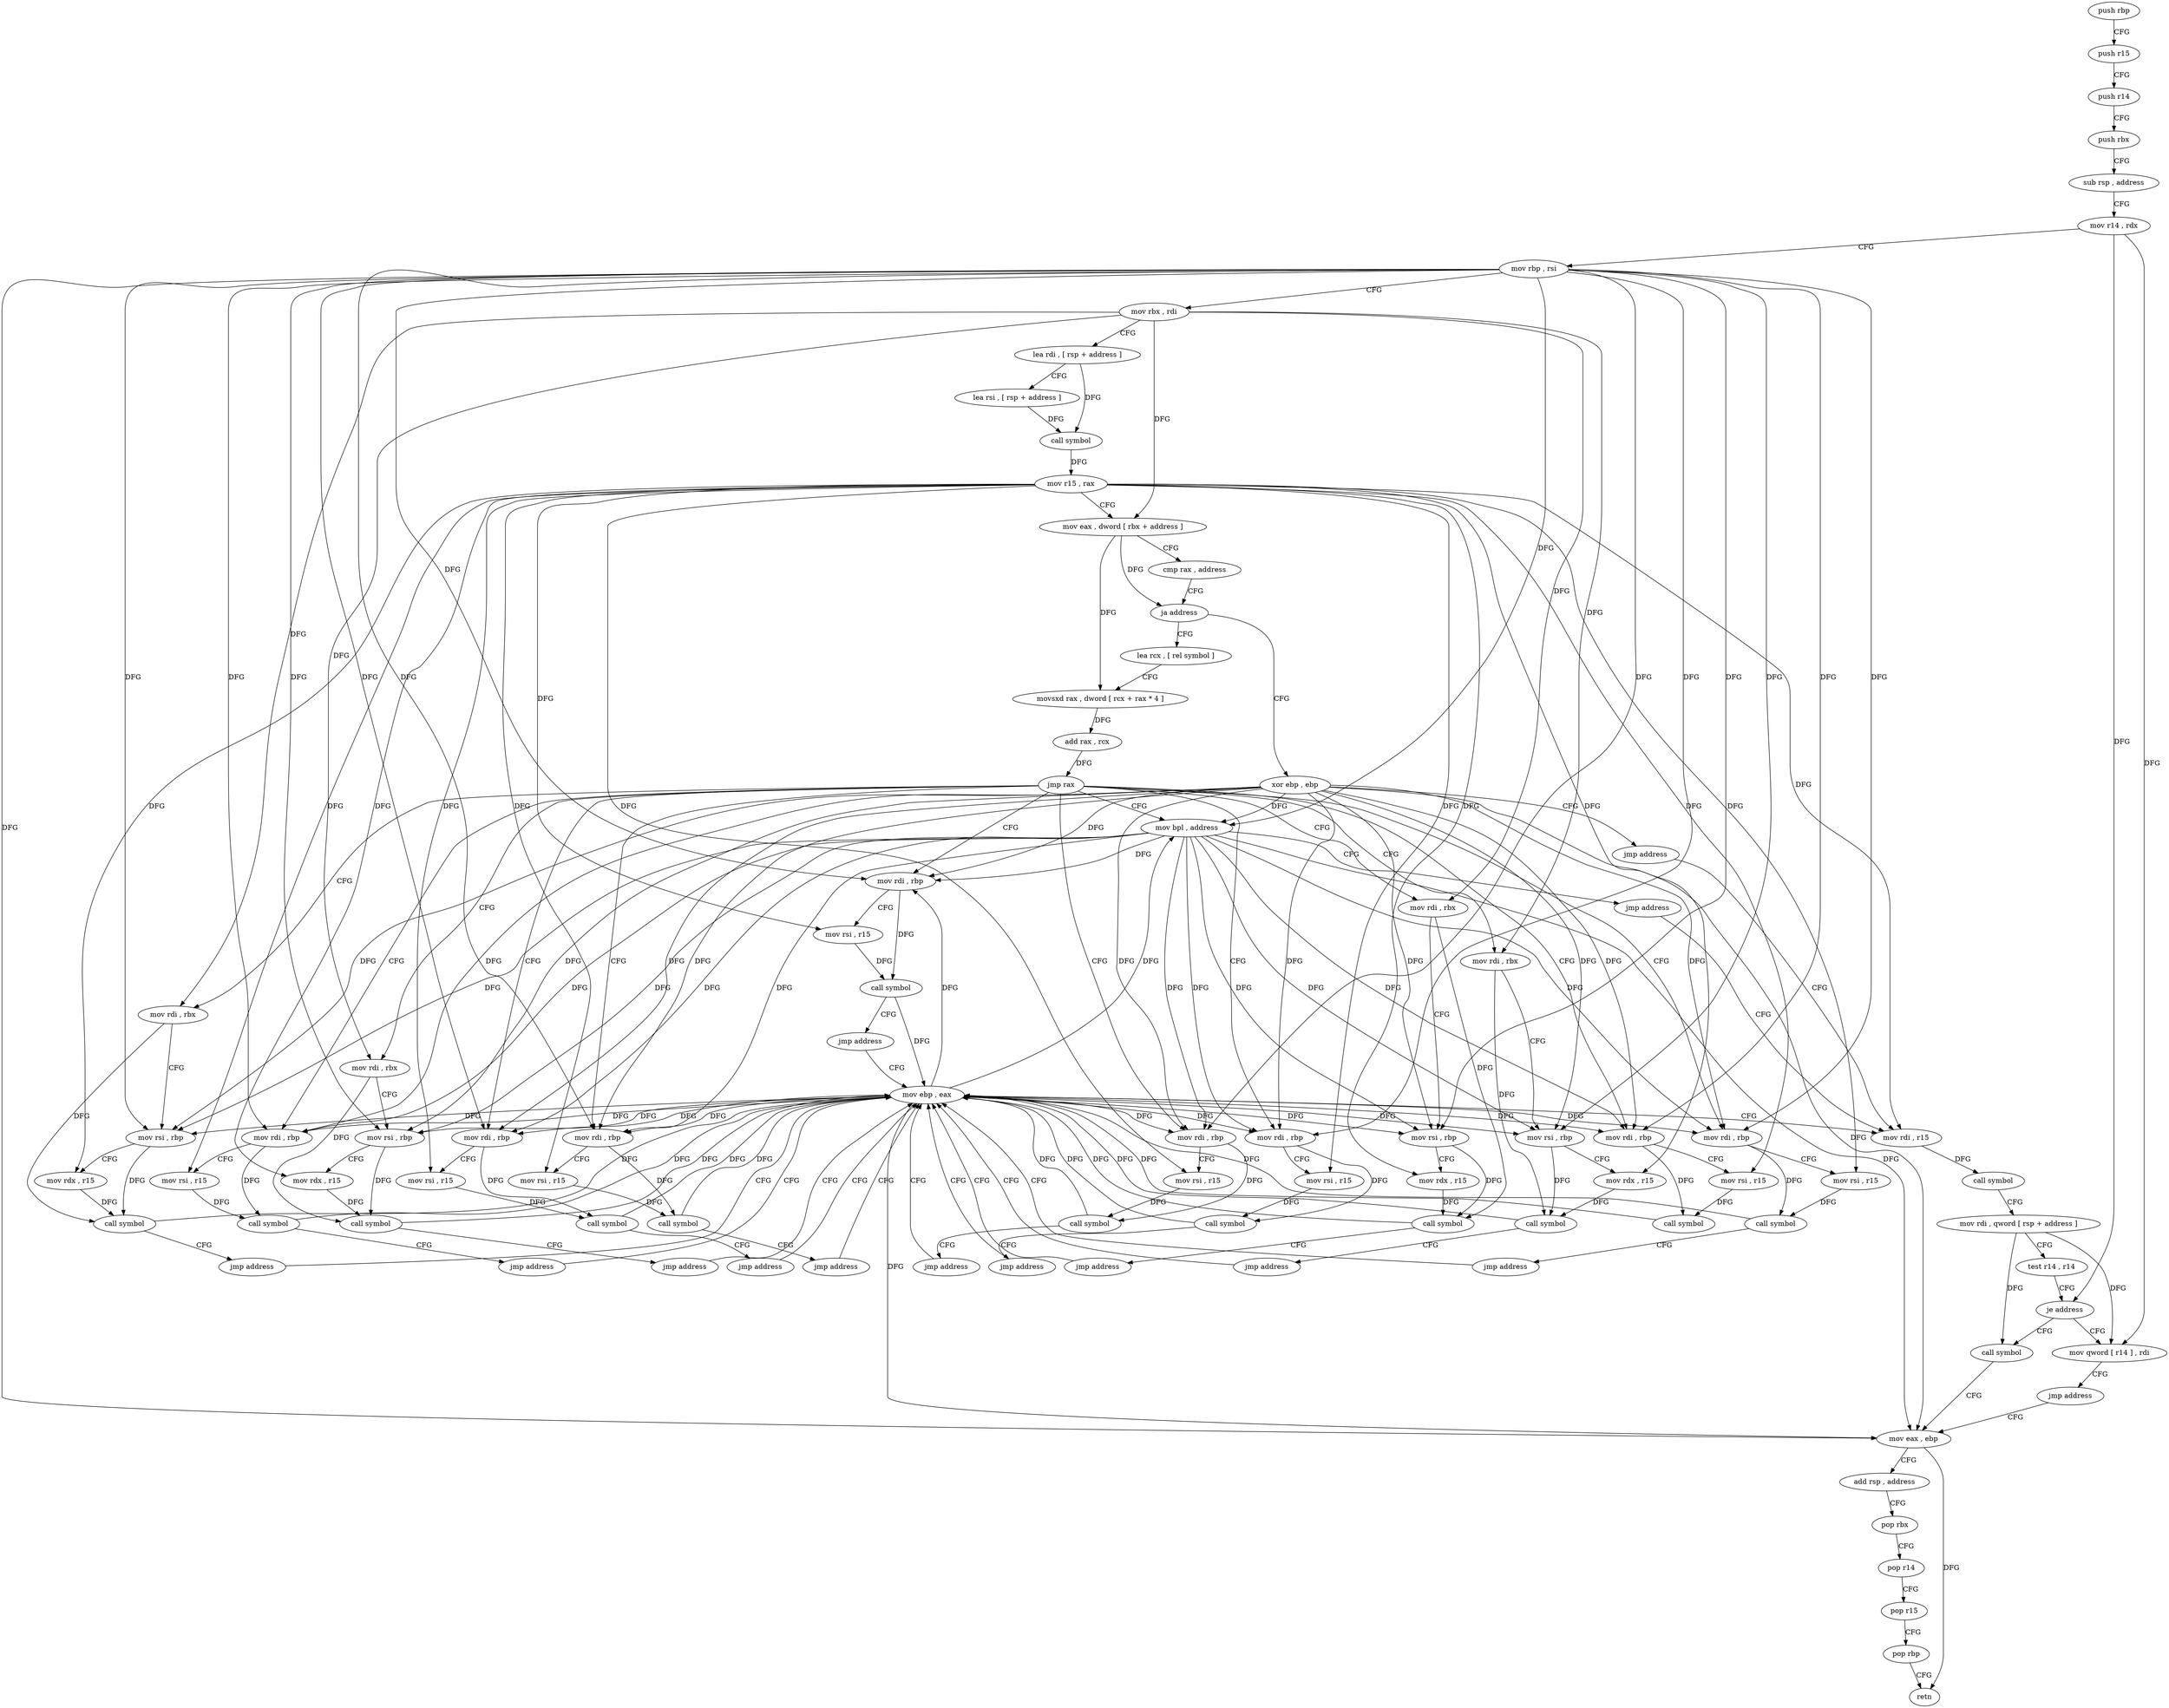 digraph "func" {
"141136" [label = "push rbp" ]
"141137" [label = "push r15" ]
"141139" [label = "push r14" ]
"141141" [label = "push rbx" ]
"141142" [label = "sub rsp , address" ]
"141146" [label = "mov r14 , rdx" ]
"141149" [label = "mov rbp , rsi" ]
"141152" [label = "mov rbx , rdi" ]
"141155" [label = "lea rdi , [ rsp + address ]" ]
"141160" [label = "lea rsi , [ rsp + address ]" ]
"141165" [label = "call symbol" ]
"141170" [label = "mov r15 , rax" ]
"141173" [label = "mov eax , dword [ rbx + address ]" ]
"141176" [label = "cmp rax , address" ]
"141180" [label = "ja address" ]
"141206" [label = "xor ebp , ebp" ]
"141182" [label = "lea rcx , [ rel symbol ]" ]
"141208" [label = "jmp address" ]
"141387" [label = "mov rdi , r15" ]
"141189" [label = "movsxd rax , dword [ rcx + rax * 4 ]" ]
"141193" [label = "add rax , rcx" ]
"141196" [label = "jmp rax" ]
"141198" [label = "mov bpl , address" ]
"141213" [label = "mov rdi , rbp" ]
"141229" [label = "mov rdi , rbp" ]
"141245" [label = "mov rdi , rbx" ]
"141261" [label = "mov rdi , rbp" ]
"141274" [label = "mov rdi , rbx" ]
"141290" [label = "mov rdi , rbp" ]
"141303" [label = "mov rdi , rbx" ]
"141319" [label = "mov rdi , rbp" ]
"141332" [label = "mov rdi , rbx" ]
"141348" [label = "mov rdi , rbp" ]
"141361" [label = "mov rdi , rbp" ]
"141374" [label = "mov rdi , rbp" ]
"141390" [label = "call symbol" ]
"141395" [label = "mov rdi , qword [ rsp + address ]" ]
"141400" [label = "test r14 , r14" ]
"141403" [label = "je address" ]
"141410" [label = "call symbol" ]
"141405" [label = "mov qword [ r14 ] , rdi" ]
"141201" [label = "jmp address" ]
"141216" [label = "mov rsi , r15" ]
"141219" [label = "call symbol" ]
"141224" [label = "jmp address" ]
"141385" [label = "mov ebp , eax" ]
"141232" [label = "mov rsi , r15" ]
"141235" [label = "call symbol" ]
"141240" [label = "jmp address" ]
"141248" [label = "mov rsi , rbp" ]
"141251" [label = "mov rdx , r15" ]
"141254" [label = "call symbol" ]
"141259" [label = "jmp address" ]
"141264" [label = "mov rsi , r15" ]
"141267" [label = "call symbol" ]
"141272" [label = "jmp address" ]
"141277" [label = "mov rsi , rbp" ]
"141280" [label = "mov rdx , r15" ]
"141283" [label = "call symbol" ]
"141288" [label = "jmp address" ]
"141293" [label = "mov rsi , r15" ]
"141296" [label = "call symbol" ]
"141301" [label = "jmp address" ]
"141306" [label = "mov rsi , rbp" ]
"141309" [label = "mov rdx , r15" ]
"141312" [label = "call symbol" ]
"141317" [label = "jmp address" ]
"141322" [label = "mov rsi , r15" ]
"141325" [label = "call symbol" ]
"141330" [label = "jmp address" ]
"141335" [label = "mov rsi , rbp" ]
"141338" [label = "mov rdx , r15" ]
"141341" [label = "call symbol" ]
"141346" [label = "jmp address" ]
"141351" [label = "mov rsi , r15" ]
"141354" [label = "call symbol" ]
"141359" [label = "jmp address" ]
"141364" [label = "mov rsi , r15" ]
"141367" [label = "call symbol" ]
"141372" [label = "jmp address" ]
"141377" [label = "mov rsi , r15" ]
"141380" [label = "call symbol" ]
"141415" [label = "mov eax , ebp" ]
"141408" [label = "jmp address" ]
"141417" [label = "add rsp , address" ]
"141421" [label = "pop rbx" ]
"141422" [label = "pop r14" ]
"141424" [label = "pop r15" ]
"141426" [label = "pop rbp" ]
"141427" [label = "retn" ]
"141136" -> "141137" [ label = "CFG" ]
"141137" -> "141139" [ label = "CFG" ]
"141139" -> "141141" [ label = "CFG" ]
"141141" -> "141142" [ label = "CFG" ]
"141142" -> "141146" [ label = "CFG" ]
"141146" -> "141149" [ label = "CFG" ]
"141146" -> "141403" [ label = "DFG" ]
"141146" -> "141405" [ label = "DFG" ]
"141149" -> "141152" [ label = "CFG" ]
"141149" -> "141198" [ label = "DFG" ]
"141149" -> "141213" [ label = "DFG" ]
"141149" -> "141229" [ label = "DFG" ]
"141149" -> "141248" [ label = "DFG" ]
"141149" -> "141261" [ label = "DFG" ]
"141149" -> "141277" [ label = "DFG" ]
"141149" -> "141290" [ label = "DFG" ]
"141149" -> "141306" [ label = "DFG" ]
"141149" -> "141319" [ label = "DFG" ]
"141149" -> "141335" [ label = "DFG" ]
"141149" -> "141348" [ label = "DFG" ]
"141149" -> "141361" [ label = "DFG" ]
"141149" -> "141374" [ label = "DFG" ]
"141149" -> "141415" [ label = "DFG" ]
"141152" -> "141155" [ label = "CFG" ]
"141152" -> "141173" [ label = "DFG" ]
"141152" -> "141245" [ label = "DFG" ]
"141152" -> "141274" [ label = "DFG" ]
"141152" -> "141303" [ label = "DFG" ]
"141152" -> "141332" [ label = "DFG" ]
"141155" -> "141160" [ label = "CFG" ]
"141155" -> "141165" [ label = "DFG" ]
"141160" -> "141165" [ label = "DFG" ]
"141165" -> "141170" [ label = "DFG" ]
"141170" -> "141173" [ label = "CFG" ]
"141170" -> "141387" [ label = "DFG" ]
"141170" -> "141216" [ label = "DFG" ]
"141170" -> "141232" [ label = "DFG" ]
"141170" -> "141251" [ label = "DFG" ]
"141170" -> "141264" [ label = "DFG" ]
"141170" -> "141280" [ label = "DFG" ]
"141170" -> "141293" [ label = "DFG" ]
"141170" -> "141309" [ label = "DFG" ]
"141170" -> "141322" [ label = "DFG" ]
"141170" -> "141338" [ label = "DFG" ]
"141170" -> "141351" [ label = "DFG" ]
"141170" -> "141364" [ label = "DFG" ]
"141170" -> "141377" [ label = "DFG" ]
"141173" -> "141176" [ label = "CFG" ]
"141173" -> "141180" [ label = "DFG" ]
"141173" -> "141189" [ label = "DFG" ]
"141176" -> "141180" [ label = "CFG" ]
"141180" -> "141206" [ label = "CFG" ]
"141180" -> "141182" [ label = "CFG" ]
"141206" -> "141208" [ label = "CFG" ]
"141206" -> "141198" [ label = "DFG" ]
"141206" -> "141213" [ label = "DFG" ]
"141206" -> "141229" [ label = "DFG" ]
"141206" -> "141248" [ label = "DFG" ]
"141206" -> "141261" [ label = "DFG" ]
"141206" -> "141277" [ label = "DFG" ]
"141206" -> "141290" [ label = "DFG" ]
"141206" -> "141306" [ label = "DFG" ]
"141206" -> "141319" [ label = "DFG" ]
"141206" -> "141335" [ label = "DFG" ]
"141206" -> "141348" [ label = "DFG" ]
"141206" -> "141361" [ label = "DFG" ]
"141206" -> "141374" [ label = "DFG" ]
"141206" -> "141415" [ label = "DFG" ]
"141182" -> "141189" [ label = "CFG" ]
"141208" -> "141387" [ label = "CFG" ]
"141387" -> "141390" [ label = "DFG" ]
"141189" -> "141193" [ label = "DFG" ]
"141193" -> "141196" [ label = "DFG" ]
"141196" -> "141198" [ label = "CFG" ]
"141196" -> "141213" [ label = "CFG" ]
"141196" -> "141229" [ label = "CFG" ]
"141196" -> "141245" [ label = "CFG" ]
"141196" -> "141261" [ label = "CFG" ]
"141196" -> "141274" [ label = "CFG" ]
"141196" -> "141290" [ label = "CFG" ]
"141196" -> "141303" [ label = "CFG" ]
"141196" -> "141319" [ label = "CFG" ]
"141196" -> "141332" [ label = "CFG" ]
"141196" -> "141348" [ label = "CFG" ]
"141196" -> "141361" [ label = "CFG" ]
"141196" -> "141374" [ label = "CFG" ]
"141198" -> "141201" [ label = "CFG" ]
"141198" -> "141213" [ label = "DFG" ]
"141198" -> "141229" [ label = "DFG" ]
"141198" -> "141248" [ label = "DFG" ]
"141198" -> "141261" [ label = "DFG" ]
"141198" -> "141277" [ label = "DFG" ]
"141198" -> "141290" [ label = "DFG" ]
"141198" -> "141306" [ label = "DFG" ]
"141198" -> "141319" [ label = "DFG" ]
"141198" -> "141335" [ label = "DFG" ]
"141198" -> "141348" [ label = "DFG" ]
"141198" -> "141361" [ label = "DFG" ]
"141198" -> "141374" [ label = "DFG" ]
"141198" -> "141415" [ label = "DFG" ]
"141213" -> "141216" [ label = "CFG" ]
"141213" -> "141219" [ label = "DFG" ]
"141229" -> "141232" [ label = "CFG" ]
"141229" -> "141235" [ label = "DFG" ]
"141245" -> "141248" [ label = "CFG" ]
"141245" -> "141254" [ label = "DFG" ]
"141261" -> "141264" [ label = "CFG" ]
"141261" -> "141267" [ label = "DFG" ]
"141274" -> "141277" [ label = "CFG" ]
"141274" -> "141283" [ label = "DFG" ]
"141290" -> "141293" [ label = "CFG" ]
"141290" -> "141296" [ label = "DFG" ]
"141303" -> "141306" [ label = "CFG" ]
"141303" -> "141312" [ label = "DFG" ]
"141319" -> "141322" [ label = "CFG" ]
"141319" -> "141325" [ label = "DFG" ]
"141332" -> "141335" [ label = "CFG" ]
"141332" -> "141341" [ label = "DFG" ]
"141348" -> "141351" [ label = "CFG" ]
"141348" -> "141354" [ label = "DFG" ]
"141361" -> "141364" [ label = "CFG" ]
"141361" -> "141367" [ label = "DFG" ]
"141374" -> "141377" [ label = "CFG" ]
"141374" -> "141380" [ label = "DFG" ]
"141390" -> "141395" [ label = "CFG" ]
"141395" -> "141400" [ label = "CFG" ]
"141395" -> "141410" [ label = "DFG" ]
"141395" -> "141405" [ label = "DFG" ]
"141400" -> "141403" [ label = "CFG" ]
"141403" -> "141410" [ label = "CFG" ]
"141403" -> "141405" [ label = "CFG" ]
"141410" -> "141415" [ label = "CFG" ]
"141405" -> "141408" [ label = "CFG" ]
"141201" -> "141387" [ label = "CFG" ]
"141216" -> "141219" [ label = "DFG" ]
"141219" -> "141224" [ label = "CFG" ]
"141219" -> "141385" [ label = "DFG" ]
"141224" -> "141385" [ label = "CFG" ]
"141385" -> "141387" [ label = "CFG" ]
"141385" -> "141198" [ label = "DFG" ]
"141385" -> "141213" [ label = "DFG" ]
"141385" -> "141229" [ label = "DFG" ]
"141385" -> "141248" [ label = "DFG" ]
"141385" -> "141261" [ label = "DFG" ]
"141385" -> "141277" [ label = "DFG" ]
"141385" -> "141290" [ label = "DFG" ]
"141385" -> "141306" [ label = "DFG" ]
"141385" -> "141319" [ label = "DFG" ]
"141385" -> "141335" [ label = "DFG" ]
"141385" -> "141348" [ label = "DFG" ]
"141385" -> "141361" [ label = "DFG" ]
"141385" -> "141374" [ label = "DFG" ]
"141385" -> "141415" [ label = "DFG" ]
"141232" -> "141235" [ label = "DFG" ]
"141235" -> "141240" [ label = "CFG" ]
"141235" -> "141385" [ label = "DFG" ]
"141240" -> "141385" [ label = "CFG" ]
"141248" -> "141251" [ label = "CFG" ]
"141248" -> "141254" [ label = "DFG" ]
"141251" -> "141254" [ label = "DFG" ]
"141254" -> "141259" [ label = "CFG" ]
"141254" -> "141385" [ label = "DFG" ]
"141259" -> "141385" [ label = "CFG" ]
"141264" -> "141267" [ label = "DFG" ]
"141267" -> "141272" [ label = "CFG" ]
"141267" -> "141385" [ label = "DFG" ]
"141272" -> "141385" [ label = "CFG" ]
"141277" -> "141280" [ label = "CFG" ]
"141277" -> "141283" [ label = "DFG" ]
"141280" -> "141283" [ label = "DFG" ]
"141283" -> "141288" [ label = "CFG" ]
"141283" -> "141385" [ label = "DFG" ]
"141288" -> "141385" [ label = "CFG" ]
"141293" -> "141296" [ label = "DFG" ]
"141296" -> "141301" [ label = "CFG" ]
"141296" -> "141385" [ label = "DFG" ]
"141301" -> "141385" [ label = "CFG" ]
"141306" -> "141309" [ label = "CFG" ]
"141306" -> "141312" [ label = "DFG" ]
"141309" -> "141312" [ label = "DFG" ]
"141312" -> "141317" [ label = "CFG" ]
"141312" -> "141385" [ label = "DFG" ]
"141317" -> "141385" [ label = "CFG" ]
"141322" -> "141325" [ label = "DFG" ]
"141325" -> "141330" [ label = "CFG" ]
"141325" -> "141385" [ label = "DFG" ]
"141330" -> "141385" [ label = "CFG" ]
"141335" -> "141338" [ label = "CFG" ]
"141335" -> "141341" [ label = "DFG" ]
"141338" -> "141341" [ label = "DFG" ]
"141341" -> "141346" [ label = "CFG" ]
"141341" -> "141385" [ label = "DFG" ]
"141346" -> "141385" [ label = "CFG" ]
"141351" -> "141354" [ label = "DFG" ]
"141354" -> "141359" [ label = "CFG" ]
"141354" -> "141385" [ label = "DFG" ]
"141359" -> "141385" [ label = "CFG" ]
"141364" -> "141367" [ label = "DFG" ]
"141367" -> "141372" [ label = "CFG" ]
"141367" -> "141385" [ label = "DFG" ]
"141372" -> "141385" [ label = "CFG" ]
"141377" -> "141380" [ label = "DFG" ]
"141380" -> "141385" [ label = "DFG" ]
"141415" -> "141417" [ label = "CFG" ]
"141415" -> "141427" [ label = "DFG" ]
"141408" -> "141415" [ label = "CFG" ]
"141417" -> "141421" [ label = "CFG" ]
"141421" -> "141422" [ label = "CFG" ]
"141422" -> "141424" [ label = "CFG" ]
"141424" -> "141426" [ label = "CFG" ]
"141426" -> "141427" [ label = "CFG" ]
}
